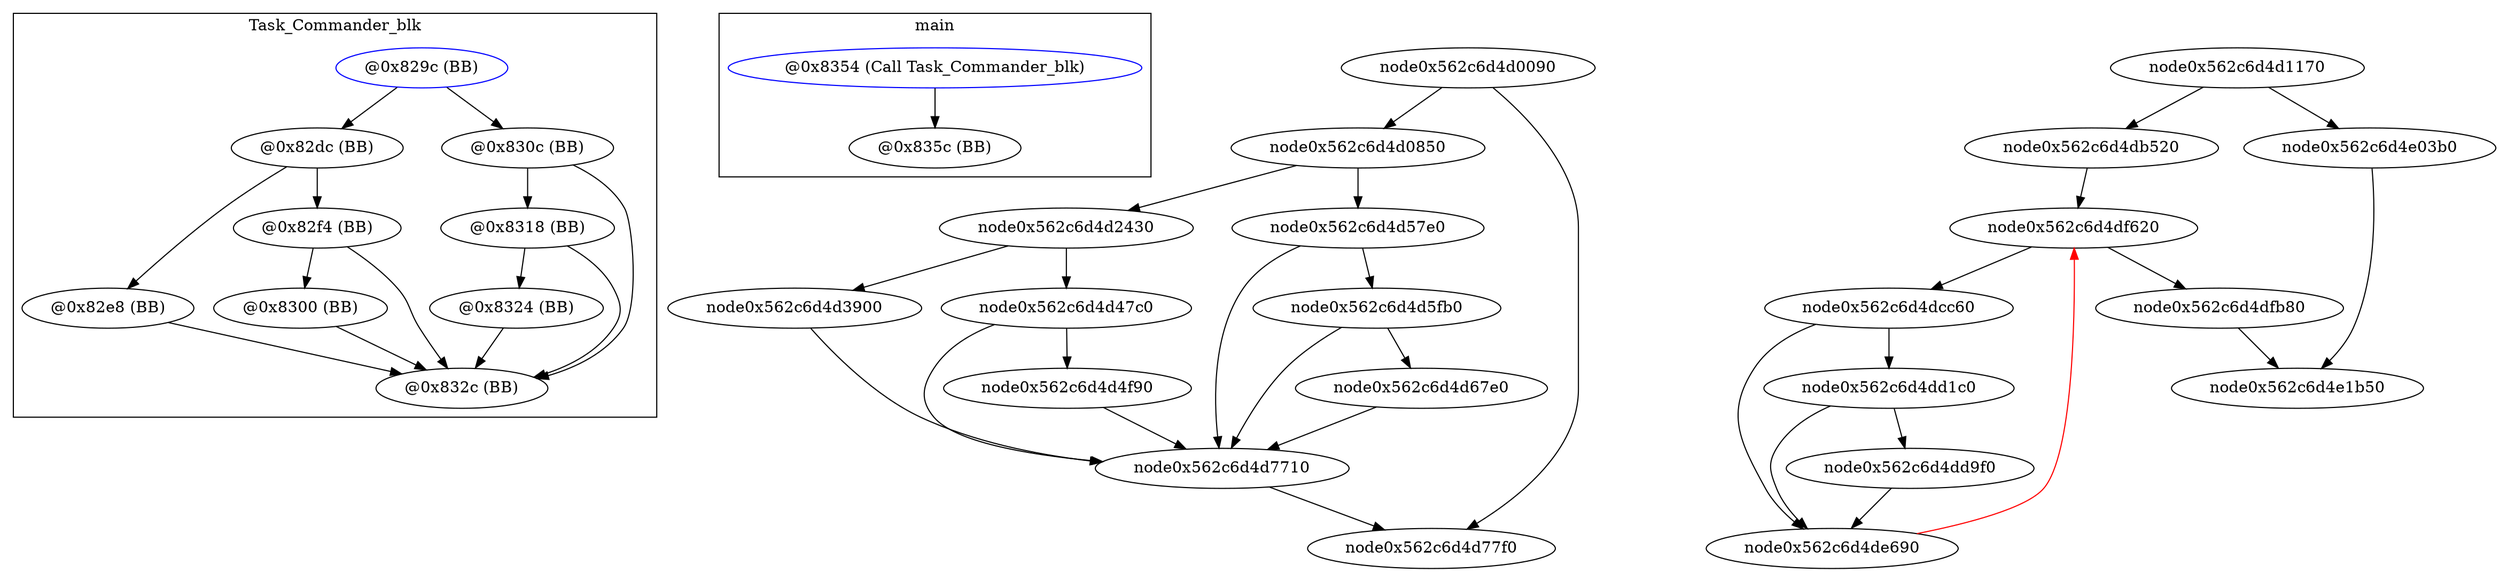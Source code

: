 digraph G {
subgraph cluster_Task_Commander_blk {
graph [label = "Task_Commander_blk"];
node0x562c6d4db220 [label = "@0x829c (BB)" ,color="blue"];
node0x562c6d4e4f70 [label = "@0x82dc (BB)"];
node0x562c6d4e6460 [label = "@0x82e8 (BB)"];
node0x562c6d4e49b0 [label = "@0x82f4 (BB)"];
node0x562c6d4e7730 [label = "@0x8300 (BB)"];
node0x562c6d4e7f60 [label = "@0x830c (BB)"];
node0x562c6d4e8780 [label = "@0x8318 (BB)"];
node0x562c6d4e8f80 [label = "@0x8324 (BB)"];
node0x562c6d4e9780 [label = "@0x832c (BB)"];
}
subgraph cluster_main {
graph [label = "main"];
node0x562c6d4e4380 [label = "@0x8354 (Call Task_Commander_blk)" ,color="blue"];
node0x562c6d4ec2d0 [label = "@0x835c (BB)"];
}
node0x562c6d4d0090 -> node0x562c6d4d0850;
node0x562c6d4d0090 -> node0x562c6d4d77f0;
node0x562c6d4d0850 -> node0x562c6d4d2430;
node0x562c6d4d0850 -> node0x562c6d4d57e0;
node0x562c6d4d2430 -> node0x562c6d4d3900;
node0x562c6d4d2430 -> node0x562c6d4d47c0;
node0x562c6d4d3900 -> node0x562c6d4d7710;
node0x562c6d4d47c0 -> node0x562c6d4d4f90;
node0x562c6d4d47c0 -> node0x562c6d4d7710;
node0x562c6d4d4f90 -> node0x562c6d4d7710;
node0x562c6d4d57e0 -> node0x562c6d4d5fb0;
node0x562c6d4d57e0 -> node0x562c6d4d7710;
node0x562c6d4d5fb0 -> node0x562c6d4d67e0;
node0x562c6d4d5fb0 -> node0x562c6d4d7710;
node0x562c6d4d67e0 -> node0x562c6d4d7710;
node0x562c6d4d7710 -> node0x562c6d4d77f0;
node0x562c6d4d1170 -> node0x562c6d4db520;
node0x562c6d4d1170 -> node0x562c6d4e03b0;
node0x562c6d4db520 -> node0x562c6d4df620;
node0x562c6d4dcc60 -> node0x562c6d4dd1c0;
node0x562c6d4dcc60 -> node0x562c6d4de690;
node0x562c6d4dd1c0 -> node0x562c6d4dd9f0;
node0x562c6d4dd1c0 -> node0x562c6d4de690;
node0x562c6d4dd9f0 -> node0x562c6d4de690;
node0x562c6d4de690 -> node0x562c6d4df620[color="red"];
node0x562c6d4df620 -> node0x562c6d4dcc60;
node0x562c6d4df620 -> node0x562c6d4dfb80;
node0x562c6d4dfb80 -> node0x562c6d4e1b50;
node0x562c6d4e03b0 -> node0x562c6d4e1b50;
node0x562c6d4db220 -> node0x562c6d4e4f70;
node0x562c6d4db220 -> node0x562c6d4e7f60;
node0x562c6d4e4f70 -> node0x562c6d4e6460;
node0x562c6d4e4f70 -> node0x562c6d4e49b0;
node0x562c6d4e6460 -> node0x562c6d4e9780;
node0x562c6d4e49b0 -> node0x562c6d4e7730;
node0x562c6d4e49b0 -> node0x562c6d4e9780;
node0x562c6d4e7730 -> node0x562c6d4e9780;
node0x562c6d4e7f60 -> node0x562c6d4e8780;
node0x562c6d4e7f60 -> node0x562c6d4e9780;
node0x562c6d4e8780 -> node0x562c6d4e8f80;
node0x562c6d4e8780 -> node0x562c6d4e9780;
node0x562c6d4e8f80 -> node0x562c6d4e9780;
node0x562c6d4e4380 -> node0x562c6d4ec2d0;
}
